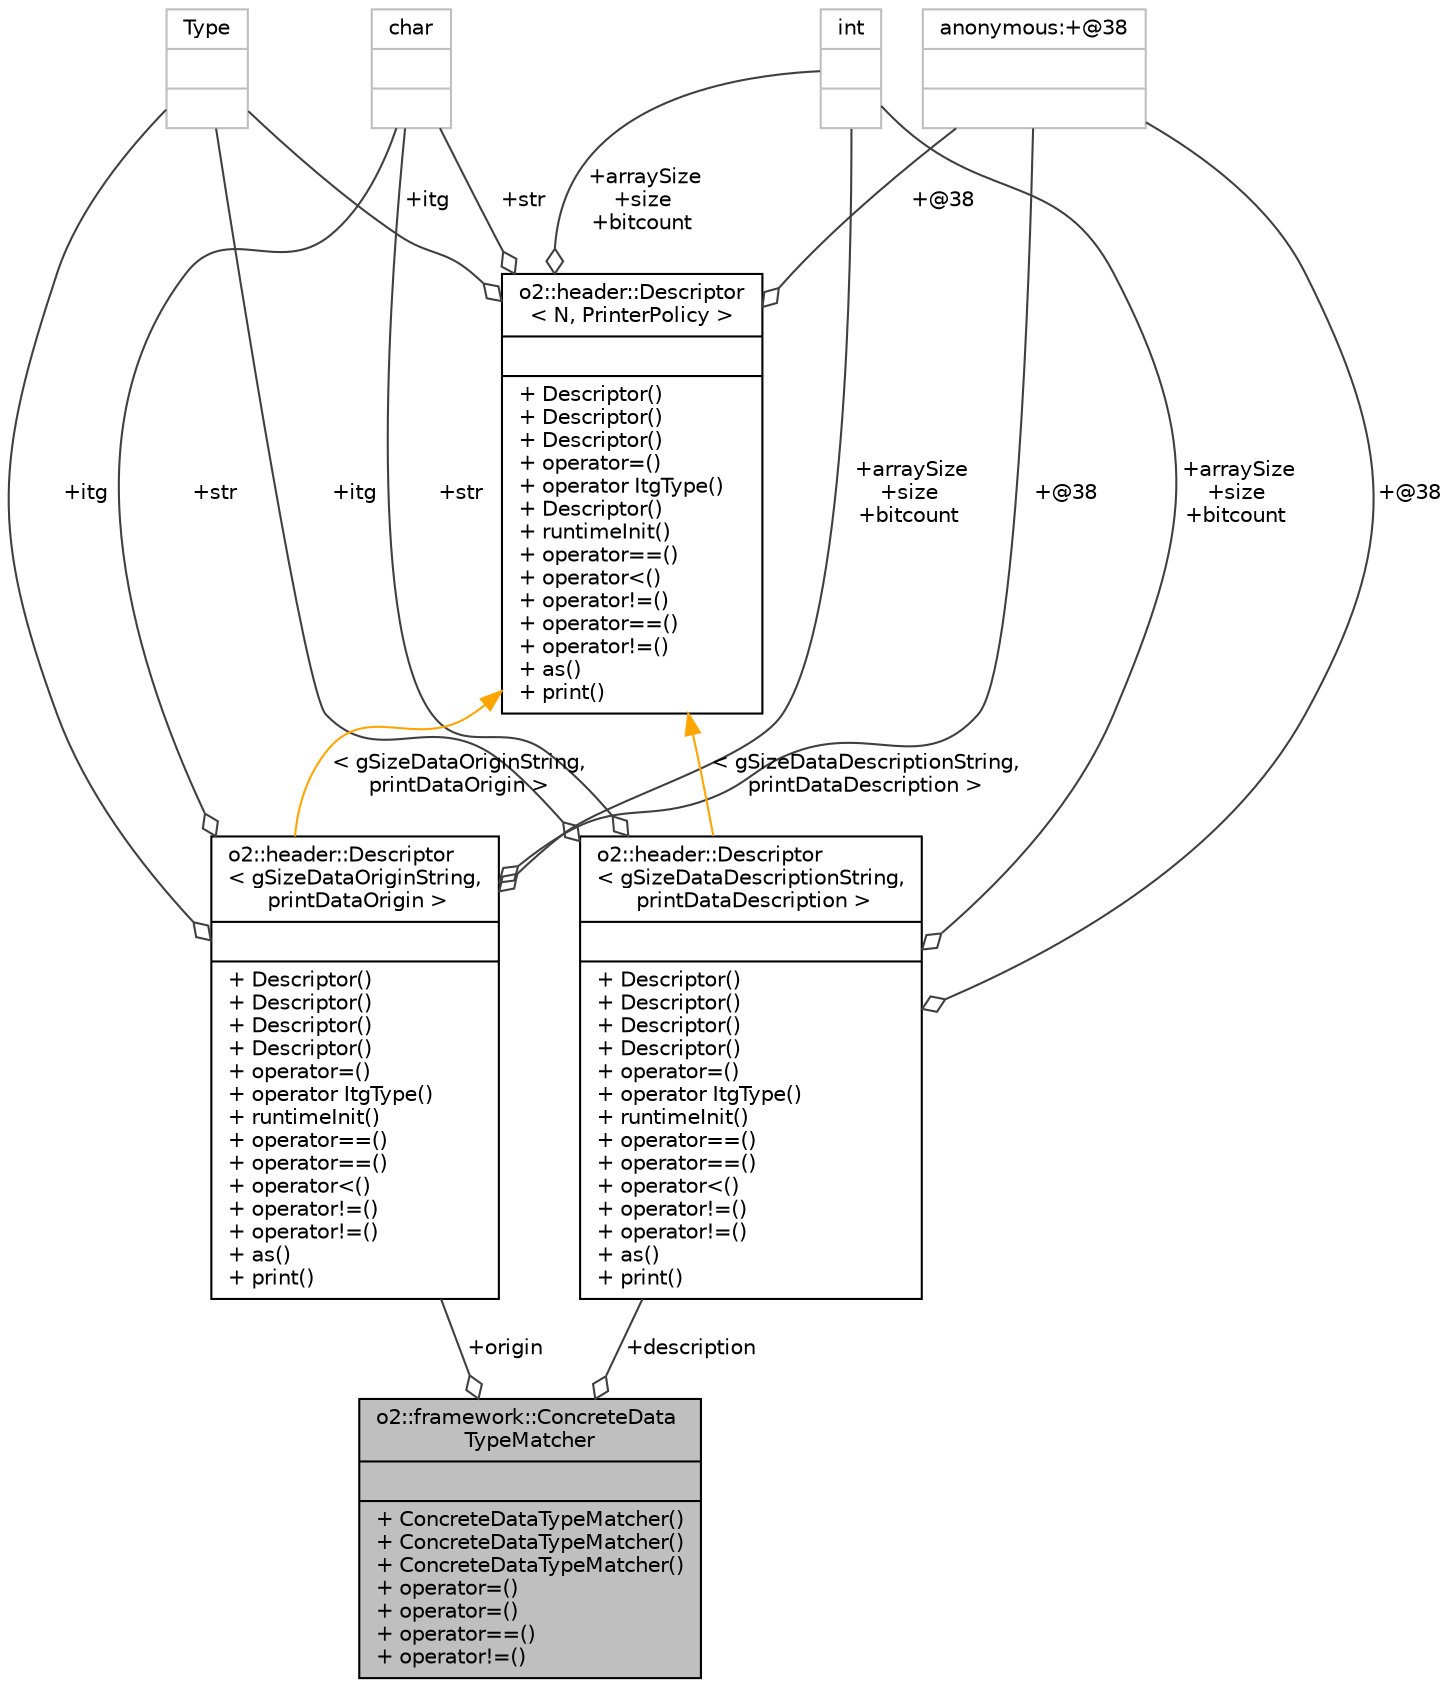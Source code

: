 digraph "o2::framework::ConcreteDataTypeMatcher"
{
 // INTERACTIVE_SVG=YES
  bgcolor="transparent";
  edge [fontname="Helvetica",fontsize="10",labelfontname="Helvetica",labelfontsize="10"];
  node [fontname="Helvetica",fontsize="10",shape=record];
  Node1 [label="{o2::framework::ConcreteData\lTypeMatcher\n||+ ConcreteDataTypeMatcher()\l+ ConcreteDataTypeMatcher()\l+ ConcreteDataTypeMatcher()\l+ operator=()\l+ operator=()\l+ operator==()\l+ operator!=()\l}",height=0.2,width=0.4,color="black", fillcolor="grey75", style="filled", fontcolor="black"];
  Node2 -> Node1 [color="grey25",fontsize="10",style="solid",label=" +origin" ,arrowhead="odiamond",fontname="Helvetica"];
  Node2 [label="{o2::header::Descriptor\l\< gSizeDataOriginString,\l printDataOrigin \>\n||+ Descriptor()\l+ Descriptor()\l+ Descriptor()\l+ Descriptor()\l+ operator=()\l+ operator ItgType()\l+ runtimeInit()\l+ operator==()\l+ operator==()\l+ operator\<()\l+ operator!=()\l+ operator!=()\l+ as()\l+ print()\l}",height=0.2,width=0.4,color="black",URL="$d9/db3/structo2_1_1header_1_1Descriptor.html"];
  Node3 -> Node2 [color="grey25",fontsize="10",style="solid",label=" +itg" ,arrowhead="odiamond",fontname="Helvetica"];
  Node3 [label="{Type\n||}",height=0.2,width=0.4,color="grey75"];
  Node4 -> Node2 [color="grey25",fontsize="10",style="solid",label=" +str" ,arrowhead="odiamond",fontname="Helvetica"];
  Node4 [label="{char\n||}",height=0.2,width=0.4,color="grey75"];
  Node5 -> Node2 [color="grey25",fontsize="10",style="solid",label=" +arraySize\n+size\n+bitcount" ,arrowhead="odiamond",fontname="Helvetica"];
  Node5 [label="{int\n||}",height=0.2,width=0.4,color="grey75"];
  Node6 -> Node2 [color="grey25",fontsize="10",style="solid",label=" +@38" ,arrowhead="odiamond",fontname="Helvetica"];
  Node6 [label="{anonymous:+@38\n||}",height=0.2,width=0.4,color="grey75"];
  Node7 -> Node2 [dir="back",color="orange",fontsize="10",style="solid",label=" \< gSizeDataOriginString,\l printDataOrigin \>" ,fontname="Helvetica"];
  Node7 [label="{o2::header::Descriptor\l\< N, PrinterPolicy \>\n||+ Descriptor()\l+ Descriptor()\l+ Descriptor()\l+ operator=()\l+ operator ItgType()\l+ Descriptor()\l+ runtimeInit()\l+ operator==()\l+ operator\<()\l+ operator!=()\l+ operator==()\l+ operator!=()\l+ as()\l+ print()\l}",height=0.2,width=0.4,color="black",URL="$d9/db3/structo2_1_1header_1_1Descriptor.html"];
  Node3 -> Node7 [color="grey25",fontsize="10",style="solid",label=" +itg" ,arrowhead="odiamond",fontname="Helvetica"];
  Node4 -> Node7 [color="grey25",fontsize="10",style="solid",label=" +str" ,arrowhead="odiamond",fontname="Helvetica"];
  Node5 -> Node7 [color="grey25",fontsize="10",style="solid",label=" +arraySize\n+size\n+bitcount" ,arrowhead="odiamond",fontname="Helvetica"];
  Node6 -> Node7 [color="grey25",fontsize="10",style="solid",label=" +@38" ,arrowhead="odiamond",fontname="Helvetica"];
  Node8 -> Node1 [color="grey25",fontsize="10",style="solid",label=" +description" ,arrowhead="odiamond",fontname="Helvetica"];
  Node8 [label="{o2::header::Descriptor\l\< gSizeDataDescriptionString,\l printDataDescription \>\n||+ Descriptor()\l+ Descriptor()\l+ Descriptor()\l+ Descriptor()\l+ operator=()\l+ operator ItgType()\l+ runtimeInit()\l+ operator==()\l+ operator==()\l+ operator\<()\l+ operator!=()\l+ operator!=()\l+ as()\l+ print()\l}",height=0.2,width=0.4,color="black",URL="$d9/db3/structo2_1_1header_1_1Descriptor.html"];
  Node3 -> Node8 [color="grey25",fontsize="10",style="solid",label=" +itg" ,arrowhead="odiamond",fontname="Helvetica"];
  Node4 -> Node8 [color="grey25",fontsize="10",style="solid",label=" +str" ,arrowhead="odiamond",fontname="Helvetica"];
  Node5 -> Node8 [color="grey25",fontsize="10",style="solid",label=" +arraySize\n+size\n+bitcount" ,arrowhead="odiamond",fontname="Helvetica"];
  Node6 -> Node8 [color="grey25",fontsize="10",style="solid",label=" +@38" ,arrowhead="odiamond",fontname="Helvetica"];
  Node7 -> Node8 [dir="back",color="orange",fontsize="10",style="solid",label=" \< gSizeDataDescriptionString,\l printDataDescription \>" ,fontname="Helvetica"];
}
